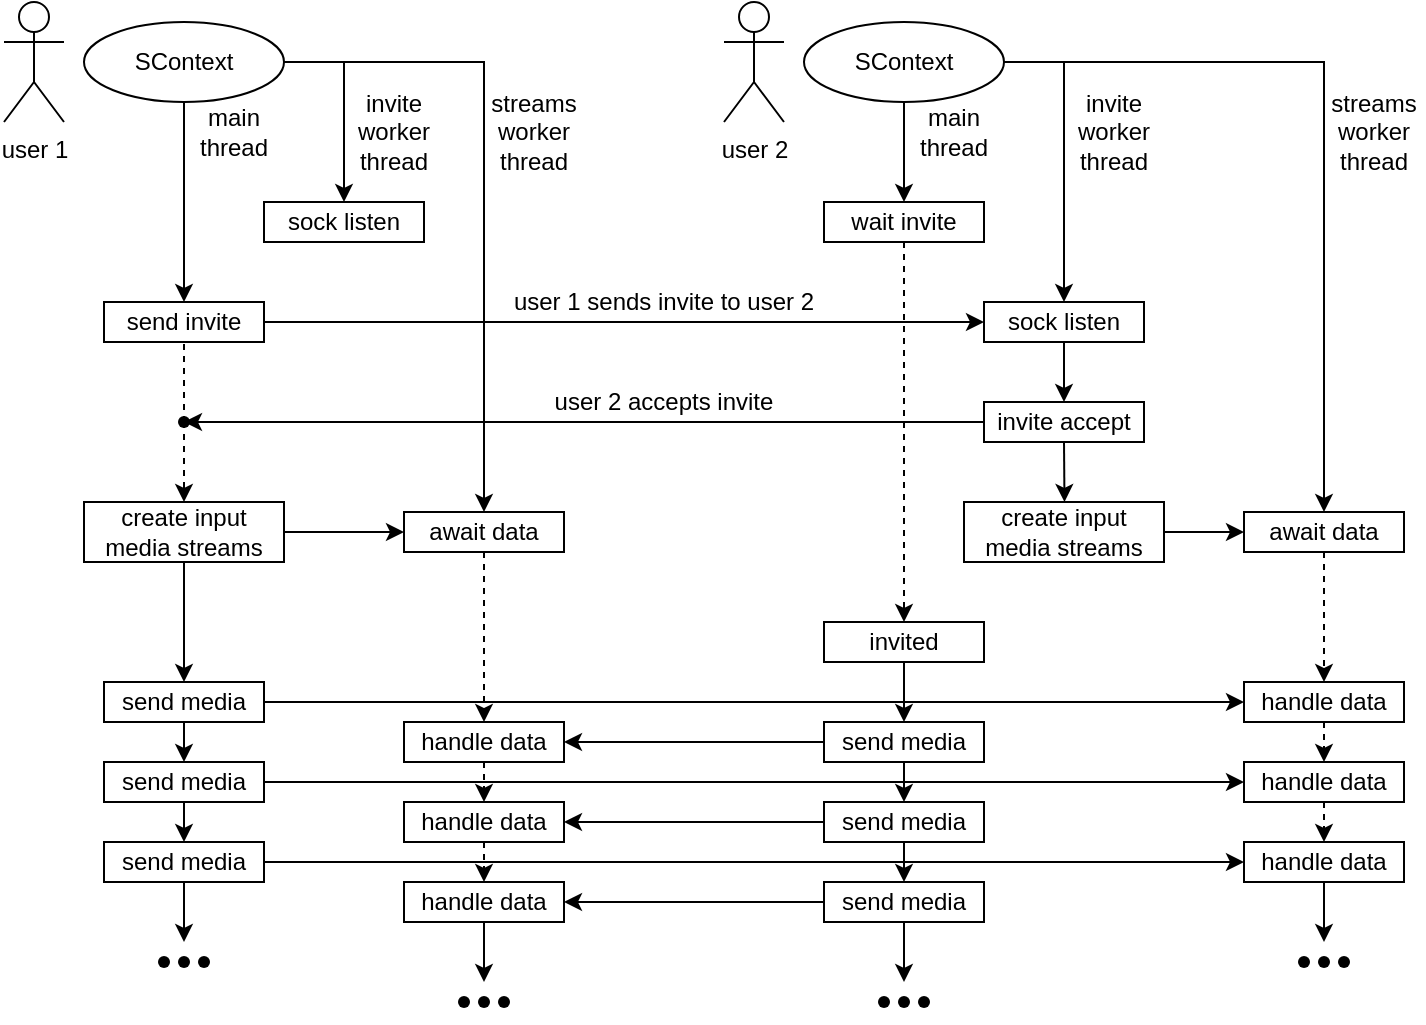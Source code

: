 <mxfile version="26.0.4" pages="3">
  <diagram id="rhMTcbId2gPfIeIO3L60" name="invite-handshake">
    <mxGraphModel dx="871" dy="513" grid="1" gridSize="10" guides="1" tooltips="1" connect="1" arrows="1" fold="1" page="1" pageScale="1" pageWidth="850" pageHeight="1100" math="0" shadow="0">
      <root>
        <mxCell id="0" />
        <mxCell id="1" parent="0" />
        <mxCell id="mOjwE6L5h72KYolLoYdQ-1" value="SContext" style="ellipse;whiteSpace=wrap;html=1;" vertex="1" parent="1">
          <mxGeometry x="110" y="40" width="100" height="40" as="geometry" />
        </mxCell>
        <mxCell id="mOjwE6L5h72KYolLoYdQ-2" value="" style="endArrow=classic;html=1;rounded=0;exitX=1;exitY=0.5;exitDx=0;exitDy=0;entryX=0.5;entryY=0;entryDx=0;entryDy=0;" edge="1" parent="1" source="mOjwE6L5h72KYolLoYdQ-1" target="wdgcvjRJAkfTg-3mXyO4-1">
          <mxGeometry width="50" height="50" relative="1" as="geometry">
            <mxPoint x="250" y="60" as="sourcePoint" />
            <mxPoint x="240" y="350" as="targetPoint" />
            <Array as="points">
              <mxPoint x="240" y="60" />
            </Array>
          </mxGeometry>
        </mxCell>
        <mxCell id="mOjwE6L5h72KYolLoYdQ-4" value="invite&lt;div&gt;worker&lt;/div&gt;&lt;div&gt;thread&lt;/div&gt;" style="text;html=1;align=center;verticalAlign=middle;whiteSpace=wrap;rounded=0;" vertex="1" parent="1">
          <mxGeometry x="240" y="70" width="50" height="50" as="geometry" />
        </mxCell>
        <mxCell id="mOjwE6L5h72KYolLoYdQ-7" value="" style="endArrow=classic;html=1;rounded=0;exitX=0.5;exitY=1;exitDx=0;exitDy=0;entryX=0.5;entryY=0;entryDx=0;entryDy=0;" edge="1" parent="1" source="mOjwE6L5h72KYolLoYdQ-1" target="wdgcvjRJAkfTg-3mXyO4-9">
          <mxGeometry width="50" height="50" relative="1" as="geometry">
            <mxPoint x="110" y="130" as="sourcePoint" />
            <mxPoint x="160" y="350" as="targetPoint" />
          </mxGeometry>
        </mxCell>
        <mxCell id="mOjwE6L5h72KYolLoYdQ-8" value="main&lt;div&gt;thread&lt;/div&gt;" style="text;html=1;align=center;verticalAlign=middle;whiteSpace=wrap;rounded=0;" vertex="1" parent="1">
          <mxGeometry x="160" y="80" width="50" height="30" as="geometry" />
        </mxCell>
        <mxCell id="mOjwE6L5h72KYolLoYdQ-9" value="user 1" style="shape=umlActor;verticalLabelPosition=bottom;verticalAlign=top;html=1;outlineConnect=0;" vertex="1" parent="1">
          <mxGeometry x="70" y="30" width="30" height="60" as="geometry" />
        </mxCell>
        <mxCell id="mOjwE6L5h72KYolLoYdQ-10" value="SContext" style="ellipse;whiteSpace=wrap;html=1;" vertex="1" parent="1">
          <mxGeometry x="470" y="40" width="100" height="40" as="geometry" />
        </mxCell>
        <mxCell id="mOjwE6L5h72KYolLoYdQ-11" value="" style="endArrow=classic;html=1;rounded=0;exitX=1;exitY=0.5;exitDx=0;exitDy=0;entryX=0.5;entryY=0;entryDx=0;entryDy=0;" edge="1" parent="1" source="mOjwE6L5h72KYolLoYdQ-10" target="wdgcvjRJAkfTg-3mXyO4-2">
          <mxGeometry width="50" height="50" relative="1" as="geometry">
            <mxPoint x="610" y="60" as="sourcePoint" />
            <mxPoint x="600" y="140" as="targetPoint" />
            <Array as="points">
              <mxPoint x="600" y="60" />
            </Array>
          </mxGeometry>
        </mxCell>
        <mxCell id="mOjwE6L5h72KYolLoYdQ-12" value="invite&lt;div&gt;worker&lt;/div&gt;&lt;div&gt;thread&lt;/div&gt;" style="text;html=1;align=center;verticalAlign=middle;whiteSpace=wrap;rounded=0;" vertex="1" parent="1">
          <mxGeometry x="600" y="70" width="50" height="50" as="geometry" />
        </mxCell>
        <mxCell id="mOjwE6L5h72KYolLoYdQ-15" value="" style="endArrow=classic;html=1;rounded=0;exitX=0.5;exitY=1;exitDx=0;exitDy=0;" edge="1" parent="1" source="mOjwE6L5h72KYolLoYdQ-10">
          <mxGeometry width="50" height="50" relative="1" as="geometry">
            <mxPoint x="470" y="130" as="sourcePoint" />
            <mxPoint x="520" y="130" as="targetPoint" />
          </mxGeometry>
        </mxCell>
        <mxCell id="mOjwE6L5h72KYolLoYdQ-16" value="main&lt;div&gt;thread&lt;/div&gt;" style="text;html=1;align=center;verticalAlign=middle;whiteSpace=wrap;rounded=0;" vertex="1" parent="1">
          <mxGeometry x="520" y="80" width="50" height="30" as="geometry" />
        </mxCell>
        <mxCell id="mOjwE6L5h72KYolLoYdQ-17" value="user 2" style="shape=umlActor;verticalLabelPosition=bottom;verticalAlign=top;html=1;outlineConnect=0;" vertex="1" parent="1">
          <mxGeometry x="430" y="30" width="30" height="60" as="geometry" />
        </mxCell>
        <mxCell id="mOjwE6L5h72KYolLoYdQ-19" value="" style="endArrow=classic;html=1;rounded=0;exitX=1;exitY=0.5;exitDx=0;exitDy=0;" edge="1" parent="1" source="wdgcvjRJAkfTg-3mXyO4-9">
          <mxGeometry width="50" height="50" relative="1" as="geometry">
            <mxPoint x="160" y="190.0" as="sourcePoint" />
            <mxPoint x="560" y="190" as="targetPoint" />
          </mxGeometry>
        </mxCell>
        <mxCell id="wdgcvjRJAkfTg-3mXyO4-1" value="sock&amp;nbsp;&lt;span style=&quot;background-color: initial;&quot;&gt;listen&lt;/span&gt;" style="rounded=0;whiteSpace=wrap;html=1;" vertex="1" parent="1">
          <mxGeometry x="200" y="130" width="80" height="20" as="geometry" />
        </mxCell>
        <mxCell id="wdgcvjRJAkfTg-3mXyO4-7" style="edgeStyle=orthogonalEdgeStyle;rounded=0;orthogonalLoop=1;jettySize=auto;html=1;exitX=0.5;exitY=1;exitDx=0;exitDy=0;entryX=0.5;entryY=0;entryDx=0;entryDy=0;" edge="1" parent="1" source="wdgcvjRJAkfTg-3mXyO4-2" target="wdgcvjRJAkfTg-3mXyO4-6">
          <mxGeometry relative="1" as="geometry" />
        </mxCell>
        <mxCell id="wdgcvjRJAkfTg-3mXyO4-2" value="sock&amp;nbsp;&lt;span style=&quot;background-color: initial;&quot;&gt;listen&lt;/span&gt;" style="rounded=0;whiteSpace=wrap;html=1;" vertex="1" parent="1">
          <mxGeometry x="560" y="180" width="80" height="20" as="geometry" />
        </mxCell>
        <mxCell id="wdgcvjRJAkfTg-3mXyO4-3" value="user 1 sends invite to user 2" style="text;html=1;align=center;verticalAlign=middle;whiteSpace=wrap;rounded=0;" vertex="1" parent="1">
          <mxGeometry x="240" y="170" width="320" height="20" as="geometry" />
        </mxCell>
        <mxCell id="wdgcvjRJAkfTg-3mXyO4-8" style="edgeStyle=orthogonalEdgeStyle;rounded=0;orthogonalLoop=1;jettySize=auto;html=1;exitX=0;exitY=0.5;exitDx=0;exitDy=0;entryX=0.518;entryY=0.456;entryDx=0;entryDy=0;entryPerimeter=0;" edge="1" parent="1" source="wdgcvjRJAkfTg-3mXyO4-6" target="wdgcvjRJAkfTg-3mXyO4-12">
          <mxGeometry relative="1" as="geometry">
            <mxPoint x="200" y="240" as="targetPoint" />
          </mxGeometry>
        </mxCell>
        <mxCell id="wdgcvjRJAkfTg-3mXyO4-15" style="edgeStyle=orthogonalEdgeStyle;rounded=0;orthogonalLoop=1;jettySize=auto;html=1;exitX=0.5;exitY=1;exitDx=0;exitDy=0;" edge="1" parent="1" source="wdgcvjRJAkfTg-3mXyO4-6">
          <mxGeometry relative="1" as="geometry">
            <mxPoint x="600.25" y="280.0" as="targetPoint" />
          </mxGeometry>
        </mxCell>
        <mxCell id="wdgcvjRJAkfTg-3mXyO4-6" value="invite accept" style="rounded=0;whiteSpace=wrap;html=1;" vertex="1" parent="1">
          <mxGeometry x="560" y="230" width="80" height="20" as="geometry" />
        </mxCell>
        <mxCell id="wdgcvjRJAkfTg-3mXyO4-9" value="send invite" style="rounded=0;whiteSpace=wrap;html=1;" vertex="1" parent="1">
          <mxGeometry x="120" y="180" width="80" height="20" as="geometry" />
        </mxCell>
        <mxCell id="wdgcvjRJAkfTg-3mXyO4-11" value="" style="endArrow=none;dashed=1;html=1;rounded=0;entryX=0.5;entryY=1;entryDx=0;entryDy=0;exitX=0.624;exitY=0.354;exitDx=0;exitDy=0;exitPerimeter=0;" edge="1" parent="1" source="wdgcvjRJAkfTg-3mXyO4-12" target="wdgcvjRJAkfTg-3mXyO4-9">
          <mxGeometry width="50" height="50" relative="1" as="geometry">
            <mxPoint x="160" y="230" as="sourcePoint" />
            <mxPoint x="160" y="260" as="targetPoint" />
          </mxGeometry>
        </mxCell>
        <mxCell id="wdgcvjRJAkfTg-3mXyO4-13" style="edgeStyle=orthogonalEdgeStyle;rounded=0;orthogonalLoop=1;jettySize=auto;html=1;dashed=1;" edge="1" parent="1" source="wdgcvjRJAkfTg-3mXyO4-12">
          <mxGeometry relative="1" as="geometry">
            <mxPoint x="160" y="280.0" as="targetPoint" />
          </mxGeometry>
        </mxCell>
        <mxCell id="wdgcvjRJAkfTg-3mXyO4-12" value="" style="shape=waypoint;sketch=0;fillStyle=solid;size=6;pointerEvents=1;points=[];fillColor=none;resizable=0;rotatable=0;perimeter=centerPerimeter;snapToPoint=1;" vertex="1" parent="1">
          <mxGeometry x="150" y="230" width="20" height="20" as="geometry" />
        </mxCell>
        <mxCell id="wdgcvjRJAkfTg-3mXyO4-14" value="user 2 accepts invite" style="text;html=1;align=center;verticalAlign=middle;whiteSpace=wrap;rounded=0;" vertex="1" parent="1">
          <mxGeometry x="240" y="220" width="320" height="20" as="geometry" />
        </mxCell>
        <mxCell id="w3oJWn1I6UHEAQ8q74bD-6" style="edgeStyle=orthogonalEdgeStyle;rounded=0;orthogonalLoop=1;jettySize=auto;html=1;exitX=1;exitY=0.5;exitDx=0;exitDy=0;entryX=0;entryY=0.5;entryDx=0;entryDy=0;" edge="1" parent="1" source="wdgcvjRJAkfTg-3mXyO4-16" target="w3oJWn1I6UHEAQ8q74bD-5">
          <mxGeometry relative="1" as="geometry" />
        </mxCell>
        <mxCell id="wdgcvjRJAkfTg-3mXyO4-16" value="create input media streams" style="rounded=0;whiteSpace=wrap;html=1;" vertex="1" parent="1">
          <mxGeometry x="550" y="280" width="100" height="30" as="geometry" />
        </mxCell>
        <mxCell id="w3oJWn1I6UHEAQ8q74bD-9" style="edgeStyle=orthogonalEdgeStyle;rounded=0;orthogonalLoop=1;jettySize=auto;html=1;exitX=1;exitY=0.5;exitDx=0;exitDy=0;entryX=0;entryY=0.5;entryDx=0;entryDy=0;" edge="1" parent="1" source="wdgcvjRJAkfTg-3mXyO4-17" target="w3oJWn1I6UHEAQ8q74bD-7">
          <mxGeometry relative="1" as="geometry" />
        </mxCell>
        <mxCell id="w3oJWn1I6UHEAQ8q74bD-14" style="edgeStyle=orthogonalEdgeStyle;rounded=0;orthogonalLoop=1;jettySize=auto;html=1;exitX=0.5;exitY=1;exitDx=0;exitDy=0;entryX=0.5;entryY=0;entryDx=0;entryDy=0;" edge="1" parent="1" source="wdgcvjRJAkfTg-3mXyO4-17" target="w3oJWn1I6UHEAQ8q74bD-13">
          <mxGeometry relative="1" as="geometry" />
        </mxCell>
        <mxCell id="wdgcvjRJAkfTg-3mXyO4-17" value="create input media streams" style="rounded=0;whiteSpace=wrap;html=1;" vertex="1" parent="1">
          <mxGeometry x="110" y="280" width="100" height="30" as="geometry" />
        </mxCell>
        <mxCell id="w3oJWn1I6UHEAQ8q74bD-1" value="" style="endArrow=classic;html=1;rounded=0;exitX=1;exitY=0.5;exitDx=0;exitDy=0;entryX=0.5;entryY=0;entryDx=0;entryDy=0;" edge="1" parent="1" source="mOjwE6L5h72KYolLoYdQ-1" target="w3oJWn1I6UHEAQ8q74bD-7">
          <mxGeometry width="50" height="50" relative="1" as="geometry">
            <mxPoint x="280" y="40" as="sourcePoint" />
            <mxPoint x="300" y="350" as="targetPoint" />
            <Array as="points">
              <mxPoint x="310" y="60" />
            </Array>
          </mxGeometry>
        </mxCell>
        <mxCell id="w3oJWn1I6UHEAQ8q74bD-2" value="streams&lt;div&gt;worker&lt;/div&gt;&lt;div&gt;thread&lt;/div&gt;" style="text;html=1;align=center;verticalAlign=middle;whiteSpace=wrap;rounded=0;" vertex="1" parent="1">
          <mxGeometry x="310" y="70" width="50" height="50" as="geometry" />
        </mxCell>
        <mxCell id="w3oJWn1I6UHEAQ8q74bD-3" value="" style="endArrow=classic;html=1;rounded=0;exitX=1;exitY=0.5;exitDx=0;exitDy=0;entryX=0.5;entryY=0;entryDx=0;entryDy=0;" edge="1" parent="1" source="mOjwE6L5h72KYolLoYdQ-10" target="w3oJWn1I6UHEAQ8q74bD-5">
          <mxGeometry width="50" height="50" relative="1" as="geometry">
            <mxPoint x="640" y="10" as="sourcePoint" />
            <mxPoint x="730" y="220" as="targetPoint" />
            <Array as="points">
              <mxPoint x="730" y="60" />
            </Array>
          </mxGeometry>
        </mxCell>
        <mxCell id="w3oJWn1I6UHEAQ8q74bD-4" value="streams&lt;div&gt;worker&lt;/div&gt;&lt;div&gt;thread&lt;/div&gt;" style="text;html=1;align=center;verticalAlign=middle;whiteSpace=wrap;rounded=0;" vertex="1" parent="1">
          <mxGeometry x="730" y="70" width="50" height="50" as="geometry" />
        </mxCell>
        <mxCell id="w3oJWn1I6UHEAQ8q74bD-34" style="edgeStyle=orthogonalEdgeStyle;shape=connector;rounded=0;orthogonalLoop=1;jettySize=auto;html=1;exitX=0.5;exitY=1;exitDx=0;exitDy=0;entryX=0.5;entryY=0;entryDx=0;entryDy=0;dashed=1;strokeColor=default;align=center;verticalAlign=middle;fontFamily=Helvetica;fontSize=11;fontColor=default;labelBackgroundColor=default;endArrow=classic;" edge="1" parent="1" source="w3oJWn1I6UHEAQ8q74bD-5" target="w3oJWn1I6UHEAQ8q74bD-28">
          <mxGeometry relative="1" as="geometry" />
        </mxCell>
        <mxCell id="w3oJWn1I6UHEAQ8q74bD-5" value="await data" style="rounded=0;whiteSpace=wrap;html=1;" vertex="1" parent="1">
          <mxGeometry x="690" y="285" width="80" height="20" as="geometry" />
        </mxCell>
        <mxCell id="w3oJWn1I6UHEAQ8q74bD-31" style="edgeStyle=orthogonalEdgeStyle;rounded=0;orthogonalLoop=1;jettySize=auto;html=1;exitX=0.5;exitY=1;exitDx=0;exitDy=0;entryX=0.5;entryY=0;entryDx=0;entryDy=0;dashed=1;" edge="1" parent="1" source="w3oJWn1I6UHEAQ8q74bD-7" target="w3oJWn1I6UHEAQ8q74bD-25">
          <mxGeometry relative="1" as="geometry" />
        </mxCell>
        <mxCell id="w3oJWn1I6UHEAQ8q74bD-7" value="await data" style="rounded=0;whiteSpace=wrap;html=1;" vertex="1" parent="1">
          <mxGeometry x="270" y="285" width="80" height="20" as="geometry" />
        </mxCell>
        <mxCell id="w3oJWn1I6UHEAQ8q74bD-12" style="edgeStyle=orthogonalEdgeStyle;rounded=0;orthogonalLoop=1;jettySize=auto;html=1;exitX=0.5;exitY=1;exitDx=0;exitDy=0;entryX=0.5;entryY=0;entryDx=0;entryDy=0;dashed=1;" edge="1" parent="1" source="w3oJWn1I6UHEAQ8q74bD-10" target="w3oJWn1I6UHEAQ8q74bD-11">
          <mxGeometry relative="1" as="geometry" />
        </mxCell>
        <mxCell id="w3oJWn1I6UHEAQ8q74bD-10" value="wait invite" style="rounded=0;whiteSpace=wrap;html=1;" vertex="1" parent="1">
          <mxGeometry x="480" y="130" width="80" height="20" as="geometry" />
        </mxCell>
        <mxCell id="w3oJWn1I6UHEAQ8q74bD-24" style="edgeStyle=orthogonalEdgeStyle;rounded=0;orthogonalLoop=1;jettySize=auto;html=1;exitX=0.5;exitY=1;exitDx=0;exitDy=0;entryX=0.5;entryY=0;entryDx=0;entryDy=0;" edge="1" parent="1" source="w3oJWn1I6UHEAQ8q74bD-11" target="w3oJWn1I6UHEAQ8q74bD-20">
          <mxGeometry relative="1" as="geometry" />
        </mxCell>
        <mxCell id="w3oJWn1I6UHEAQ8q74bD-11" value="invited" style="rounded=0;whiteSpace=wrap;html=1;" vertex="1" parent="1">
          <mxGeometry x="480" y="340" width="80" height="20" as="geometry" />
        </mxCell>
        <mxCell id="w3oJWn1I6UHEAQ8q74bD-17" style="edgeStyle=orthogonalEdgeStyle;rounded=0;orthogonalLoop=1;jettySize=auto;html=1;exitX=0.5;exitY=1;exitDx=0;exitDy=0;entryX=0.5;entryY=0;entryDx=0;entryDy=0;" edge="1" parent="1" source="w3oJWn1I6UHEAQ8q74bD-13" target="w3oJWn1I6UHEAQ8q74bD-15">
          <mxGeometry relative="1" as="geometry" />
        </mxCell>
        <mxCell id="w3oJWn1I6UHEAQ8q74bD-40" style="edgeStyle=orthogonalEdgeStyle;shape=connector;rounded=0;orthogonalLoop=1;jettySize=auto;html=1;exitX=1;exitY=0.5;exitDx=0;exitDy=0;entryX=0;entryY=0.5;entryDx=0;entryDy=0;strokeColor=default;align=center;verticalAlign=middle;fontFamily=Helvetica;fontSize=11;fontColor=default;labelBackgroundColor=default;endArrow=classic;" edge="1" parent="1" source="w3oJWn1I6UHEAQ8q74bD-13" target="w3oJWn1I6UHEAQ8q74bD-28">
          <mxGeometry relative="1" as="geometry" />
        </mxCell>
        <mxCell id="w3oJWn1I6UHEAQ8q74bD-13" value="send media" style="rounded=0;whiteSpace=wrap;html=1;" vertex="1" parent="1">
          <mxGeometry x="120" y="370" width="80" height="20" as="geometry" />
        </mxCell>
        <mxCell id="w3oJWn1I6UHEAQ8q74bD-18" style="edgeStyle=orthogonalEdgeStyle;rounded=0;orthogonalLoop=1;jettySize=auto;html=1;exitX=0.5;exitY=1;exitDx=0;exitDy=0;entryX=0.5;entryY=0;entryDx=0;entryDy=0;" edge="1" parent="1" source="w3oJWn1I6UHEAQ8q74bD-15" target="w3oJWn1I6UHEAQ8q74bD-16">
          <mxGeometry relative="1" as="geometry" />
        </mxCell>
        <mxCell id="w3oJWn1I6UHEAQ8q74bD-41" style="edgeStyle=orthogonalEdgeStyle;shape=connector;rounded=0;orthogonalLoop=1;jettySize=auto;html=1;exitX=1;exitY=0.5;exitDx=0;exitDy=0;entryX=0;entryY=0.5;entryDx=0;entryDy=0;strokeColor=default;align=center;verticalAlign=middle;fontFamily=Helvetica;fontSize=11;fontColor=default;labelBackgroundColor=default;endArrow=classic;" edge="1" parent="1" source="w3oJWn1I6UHEAQ8q74bD-15" target="w3oJWn1I6UHEAQ8q74bD-29">
          <mxGeometry relative="1" as="geometry" />
        </mxCell>
        <mxCell id="w3oJWn1I6UHEAQ8q74bD-15" value="send media" style="rounded=0;whiteSpace=wrap;html=1;" vertex="1" parent="1">
          <mxGeometry x="120" y="410" width="80" height="20" as="geometry" />
        </mxCell>
        <mxCell id="w3oJWn1I6UHEAQ8q74bD-43" style="edgeStyle=orthogonalEdgeStyle;shape=connector;rounded=0;orthogonalLoop=1;jettySize=auto;html=1;exitX=0.5;exitY=1;exitDx=0;exitDy=0;strokeColor=default;align=center;verticalAlign=middle;fontFamily=Helvetica;fontSize=11;fontColor=default;labelBackgroundColor=default;endArrow=classic;" edge="1" parent="1" source="w3oJWn1I6UHEAQ8q74bD-16">
          <mxGeometry relative="1" as="geometry">
            <mxPoint x="160" y="500" as="targetPoint" />
          </mxGeometry>
        </mxCell>
        <mxCell id="w3oJWn1I6UHEAQ8q74bD-16" value="send media" style="rounded=0;whiteSpace=wrap;html=1;" vertex="1" parent="1">
          <mxGeometry x="120" y="450" width="80" height="20" as="geometry" />
        </mxCell>
        <mxCell id="w3oJWn1I6UHEAQ8q74bD-19" style="edgeStyle=orthogonalEdgeStyle;rounded=0;orthogonalLoop=1;jettySize=auto;html=1;exitX=0.5;exitY=1;exitDx=0;exitDy=0;entryX=0.5;entryY=0;entryDx=0;entryDy=0;" edge="1" parent="1" source="w3oJWn1I6UHEAQ8q74bD-20" target="w3oJWn1I6UHEAQ8q74bD-22">
          <mxGeometry relative="1" as="geometry" />
        </mxCell>
        <mxCell id="w3oJWn1I6UHEAQ8q74bD-37" style="edgeStyle=orthogonalEdgeStyle;shape=connector;rounded=0;orthogonalLoop=1;jettySize=auto;html=1;exitX=0;exitY=0.5;exitDx=0;exitDy=0;entryX=1;entryY=0.5;entryDx=0;entryDy=0;strokeColor=default;align=center;verticalAlign=middle;fontFamily=Helvetica;fontSize=11;fontColor=default;labelBackgroundColor=default;endArrow=classic;" edge="1" parent="1" source="w3oJWn1I6UHEAQ8q74bD-20" target="w3oJWn1I6UHEAQ8q74bD-25">
          <mxGeometry relative="1" as="geometry" />
        </mxCell>
        <mxCell id="w3oJWn1I6UHEAQ8q74bD-20" value="send media" style="rounded=0;whiteSpace=wrap;html=1;" vertex="1" parent="1">
          <mxGeometry x="480" y="390" width="80" height="20" as="geometry" />
        </mxCell>
        <mxCell id="w3oJWn1I6UHEAQ8q74bD-21" style="edgeStyle=orthogonalEdgeStyle;rounded=0;orthogonalLoop=1;jettySize=auto;html=1;exitX=0.5;exitY=1;exitDx=0;exitDy=0;entryX=0.5;entryY=0;entryDx=0;entryDy=0;" edge="1" parent="1" source="w3oJWn1I6UHEAQ8q74bD-22" target="w3oJWn1I6UHEAQ8q74bD-23">
          <mxGeometry relative="1" as="geometry" />
        </mxCell>
        <mxCell id="w3oJWn1I6UHEAQ8q74bD-38" style="edgeStyle=orthogonalEdgeStyle;shape=connector;rounded=0;orthogonalLoop=1;jettySize=auto;html=1;exitX=0;exitY=0.5;exitDx=0;exitDy=0;entryX=1;entryY=0.5;entryDx=0;entryDy=0;strokeColor=default;align=center;verticalAlign=middle;fontFamily=Helvetica;fontSize=11;fontColor=default;labelBackgroundColor=default;endArrow=classic;" edge="1" parent="1" source="w3oJWn1I6UHEAQ8q74bD-22" target="w3oJWn1I6UHEAQ8q74bD-26">
          <mxGeometry relative="1" as="geometry" />
        </mxCell>
        <mxCell id="w3oJWn1I6UHEAQ8q74bD-22" value="send media" style="rounded=0;whiteSpace=wrap;html=1;" vertex="1" parent="1">
          <mxGeometry x="480" y="430" width="80" height="20" as="geometry" />
        </mxCell>
        <mxCell id="w3oJWn1I6UHEAQ8q74bD-39" style="edgeStyle=orthogonalEdgeStyle;shape=connector;rounded=0;orthogonalLoop=1;jettySize=auto;html=1;exitX=0;exitY=0.5;exitDx=0;exitDy=0;entryX=1;entryY=0.5;entryDx=0;entryDy=0;strokeColor=default;align=center;verticalAlign=middle;fontFamily=Helvetica;fontSize=11;fontColor=default;labelBackgroundColor=default;endArrow=classic;" edge="1" parent="1" source="w3oJWn1I6UHEAQ8q74bD-23" target="w3oJWn1I6UHEAQ8q74bD-27">
          <mxGeometry relative="1" as="geometry" />
        </mxCell>
        <mxCell id="w3oJWn1I6UHEAQ8q74bD-23" value="send media" style="rounded=0;whiteSpace=wrap;html=1;" vertex="1" parent="1">
          <mxGeometry x="480" y="470" width="80" height="20" as="geometry" />
        </mxCell>
        <mxCell id="w3oJWn1I6UHEAQ8q74bD-32" style="edgeStyle=orthogonalEdgeStyle;shape=connector;rounded=0;orthogonalLoop=1;jettySize=auto;html=1;exitX=0.5;exitY=1;exitDx=0;exitDy=0;entryX=0.5;entryY=0;entryDx=0;entryDy=0;dashed=1;strokeColor=default;align=center;verticalAlign=middle;fontFamily=Helvetica;fontSize=11;fontColor=default;labelBackgroundColor=default;endArrow=classic;" edge="1" parent="1" source="w3oJWn1I6UHEAQ8q74bD-25" target="w3oJWn1I6UHEAQ8q74bD-26">
          <mxGeometry relative="1" as="geometry" />
        </mxCell>
        <mxCell id="w3oJWn1I6UHEAQ8q74bD-25" value="handle data" style="rounded=0;whiteSpace=wrap;html=1;" vertex="1" parent="1">
          <mxGeometry x="270" y="390" width="80" height="20" as="geometry" />
        </mxCell>
        <mxCell id="w3oJWn1I6UHEAQ8q74bD-33" style="edgeStyle=orthogonalEdgeStyle;shape=connector;rounded=0;orthogonalLoop=1;jettySize=auto;html=1;exitX=0.5;exitY=1;exitDx=0;exitDy=0;entryX=0.5;entryY=0;entryDx=0;entryDy=0;dashed=1;strokeColor=default;align=center;verticalAlign=middle;fontFamily=Helvetica;fontSize=11;fontColor=default;labelBackgroundColor=default;endArrow=classic;" edge="1" parent="1" source="w3oJWn1I6UHEAQ8q74bD-26" target="w3oJWn1I6UHEAQ8q74bD-27">
          <mxGeometry relative="1" as="geometry" />
        </mxCell>
        <mxCell id="w3oJWn1I6UHEAQ8q74bD-26" value="handle data" style="rounded=0;whiteSpace=wrap;html=1;" vertex="1" parent="1">
          <mxGeometry x="270" y="430" width="80" height="20" as="geometry" />
        </mxCell>
        <mxCell id="w3oJWn1I6UHEAQ8q74bD-27" value="handle data" style="rounded=0;whiteSpace=wrap;html=1;" vertex="1" parent="1">
          <mxGeometry x="270" y="470" width="80" height="20" as="geometry" />
        </mxCell>
        <mxCell id="w3oJWn1I6UHEAQ8q74bD-35" style="edgeStyle=orthogonalEdgeStyle;shape=connector;rounded=0;orthogonalLoop=1;jettySize=auto;html=1;exitX=0.5;exitY=1;exitDx=0;exitDy=0;entryX=0.5;entryY=0;entryDx=0;entryDy=0;dashed=1;strokeColor=default;align=center;verticalAlign=middle;fontFamily=Helvetica;fontSize=11;fontColor=default;labelBackgroundColor=default;endArrow=classic;" edge="1" parent="1" source="w3oJWn1I6UHEAQ8q74bD-28" target="w3oJWn1I6UHEAQ8q74bD-29">
          <mxGeometry relative="1" as="geometry" />
        </mxCell>
        <mxCell id="w3oJWn1I6UHEAQ8q74bD-28" value="handle data" style="rounded=0;whiteSpace=wrap;html=1;" vertex="1" parent="1">
          <mxGeometry x="690" y="370" width="80" height="20" as="geometry" />
        </mxCell>
        <mxCell id="w3oJWn1I6UHEAQ8q74bD-36" style="edgeStyle=orthogonalEdgeStyle;shape=connector;rounded=0;orthogonalLoop=1;jettySize=auto;html=1;exitX=0.5;exitY=1;exitDx=0;exitDy=0;entryX=0.5;entryY=0;entryDx=0;entryDy=0;dashed=1;strokeColor=default;align=center;verticalAlign=middle;fontFamily=Helvetica;fontSize=11;fontColor=default;labelBackgroundColor=default;endArrow=classic;" edge="1" parent="1" source="w3oJWn1I6UHEAQ8q74bD-29" target="w3oJWn1I6UHEAQ8q74bD-30">
          <mxGeometry relative="1" as="geometry" />
        </mxCell>
        <mxCell id="w3oJWn1I6UHEAQ8q74bD-29" value="handle data" style="rounded=0;whiteSpace=wrap;html=1;" vertex="1" parent="1">
          <mxGeometry x="690" y="410" width="80" height="20" as="geometry" />
        </mxCell>
        <mxCell id="w3oJWn1I6UHEAQ8q74bD-30" value="handle data" style="rounded=0;whiteSpace=wrap;html=1;" vertex="1" parent="1">
          <mxGeometry x="690" y="450" width="80" height="20" as="geometry" />
        </mxCell>
        <mxCell id="w3oJWn1I6UHEAQ8q74bD-42" style="edgeStyle=orthogonalEdgeStyle;shape=connector;rounded=0;orthogonalLoop=1;jettySize=auto;html=1;exitX=1;exitY=0.5;exitDx=0;exitDy=0;strokeColor=default;align=center;verticalAlign=middle;fontFamily=Helvetica;fontSize=11;fontColor=default;labelBackgroundColor=default;endArrow=classic;entryX=0;entryY=0.5;entryDx=0;entryDy=0;" edge="1" parent="1" source="w3oJWn1I6UHEAQ8q74bD-16" target="w3oJWn1I6UHEAQ8q74bD-30">
          <mxGeometry relative="1" as="geometry">
            <mxPoint x="620" y="510" as="targetPoint" />
          </mxGeometry>
        </mxCell>
        <mxCell id="w3oJWn1I6UHEAQ8q74bD-47" value="" style="group" vertex="1" connectable="0" parent="1">
          <mxGeometry x="140" y="500" width="40" height="20" as="geometry" />
        </mxCell>
        <mxCell id="w3oJWn1I6UHEAQ8q74bD-44" value="" style="shape=waypoint;sketch=0;fillStyle=solid;size=6;pointerEvents=1;points=[];fillColor=none;resizable=0;rotatable=0;perimeter=centerPerimeter;snapToPoint=1;fontFamily=Helvetica;fontSize=11;fontColor=default;labelBackgroundColor=default;" vertex="1" parent="w3oJWn1I6UHEAQ8q74bD-47">
          <mxGeometry width="20" height="20" as="geometry" />
        </mxCell>
        <mxCell id="w3oJWn1I6UHEAQ8q74bD-45" value="" style="shape=waypoint;sketch=0;fillStyle=solid;size=6;pointerEvents=1;points=[];fillColor=none;resizable=0;rotatable=0;perimeter=centerPerimeter;snapToPoint=1;fontFamily=Helvetica;fontSize=11;fontColor=default;labelBackgroundColor=default;" vertex="1" parent="w3oJWn1I6UHEAQ8q74bD-47">
          <mxGeometry x="10" width="20" height="20" as="geometry" />
        </mxCell>
        <mxCell id="w3oJWn1I6UHEAQ8q74bD-46" value="" style="shape=waypoint;sketch=0;fillStyle=solid;size=6;pointerEvents=1;points=[];fillColor=none;resizable=0;rotatable=0;perimeter=centerPerimeter;snapToPoint=1;fontFamily=Helvetica;fontSize=11;fontColor=default;labelBackgroundColor=default;" vertex="1" parent="w3oJWn1I6UHEAQ8q74bD-47">
          <mxGeometry x="20" width="20" height="20" as="geometry" />
        </mxCell>
        <mxCell id="w3oJWn1I6UHEAQ8q74bD-60" style="edgeStyle=orthogonalEdgeStyle;shape=connector;rounded=0;orthogonalLoop=1;jettySize=auto;html=1;exitX=0.5;exitY=1;exitDx=0;exitDy=0;strokeColor=default;align=center;verticalAlign=middle;fontFamily=Helvetica;fontSize=11;fontColor=default;labelBackgroundColor=default;endArrow=classic;" edge="1" parent="1">
          <mxGeometry relative="1" as="geometry">
            <mxPoint x="310" y="520" as="targetPoint" />
            <mxPoint x="310" y="490" as="sourcePoint" />
          </mxGeometry>
        </mxCell>
        <mxCell id="w3oJWn1I6UHEAQ8q74bD-61" value="" style="group" vertex="1" connectable="0" parent="1">
          <mxGeometry x="290" y="520" width="40" height="20" as="geometry" />
        </mxCell>
        <mxCell id="w3oJWn1I6UHEAQ8q74bD-62" value="" style="shape=waypoint;sketch=0;fillStyle=solid;size=6;pointerEvents=1;points=[];fillColor=none;resizable=0;rotatable=0;perimeter=centerPerimeter;snapToPoint=1;fontFamily=Helvetica;fontSize=11;fontColor=default;labelBackgroundColor=default;" vertex="1" parent="w3oJWn1I6UHEAQ8q74bD-61">
          <mxGeometry width="20" height="20" as="geometry" />
        </mxCell>
        <mxCell id="w3oJWn1I6UHEAQ8q74bD-63" value="" style="shape=waypoint;sketch=0;fillStyle=solid;size=6;pointerEvents=1;points=[];fillColor=none;resizable=0;rotatable=0;perimeter=centerPerimeter;snapToPoint=1;fontFamily=Helvetica;fontSize=11;fontColor=default;labelBackgroundColor=default;" vertex="1" parent="w3oJWn1I6UHEAQ8q74bD-61">
          <mxGeometry x="10" width="20" height="20" as="geometry" />
        </mxCell>
        <mxCell id="w3oJWn1I6UHEAQ8q74bD-64" value="" style="shape=waypoint;sketch=0;fillStyle=solid;size=6;pointerEvents=1;points=[];fillColor=none;resizable=0;rotatable=0;perimeter=centerPerimeter;snapToPoint=1;fontFamily=Helvetica;fontSize=11;fontColor=default;labelBackgroundColor=default;" vertex="1" parent="w3oJWn1I6UHEAQ8q74bD-61">
          <mxGeometry x="20" width="20" height="20" as="geometry" />
        </mxCell>
        <mxCell id="w3oJWn1I6UHEAQ8q74bD-65" style="edgeStyle=orthogonalEdgeStyle;shape=connector;rounded=0;orthogonalLoop=1;jettySize=auto;html=1;exitX=0.5;exitY=1;exitDx=0;exitDy=0;strokeColor=default;align=center;verticalAlign=middle;fontFamily=Helvetica;fontSize=11;fontColor=default;labelBackgroundColor=default;endArrow=classic;" edge="1" parent="1">
          <mxGeometry relative="1" as="geometry">
            <mxPoint x="520" y="520" as="targetPoint" />
            <mxPoint x="520" y="490" as="sourcePoint" />
          </mxGeometry>
        </mxCell>
        <mxCell id="w3oJWn1I6UHEAQ8q74bD-66" value="" style="group" vertex="1" connectable="0" parent="1">
          <mxGeometry x="500" y="520" width="40" height="20" as="geometry" />
        </mxCell>
        <mxCell id="w3oJWn1I6UHEAQ8q74bD-67" value="" style="shape=waypoint;sketch=0;fillStyle=solid;size=6;pointerEvents=1;points=[];fillColor=none;resizable=0;rotatable=0;perimeter=centerPerimeter;snapToPoint=1;fontFamily=Helvetica;fontSize=11;fontColor=default;labelBackgroundColor=default;" vertex="1" parent="w3oJWn1I6UHEAQ8q74bD-66">
          <mxGeometry width="20" height="20" as="geometry" />
        </mxCell>
        <mxCell id="w3oJWn1I6UHEAQ8q74bD-68" value="" style="shape=waypoint;sketch=0;fillStyle=solid;size=6;pointerEvents=1;points=[];fillColor=none;resizable=0;rotatable=0;perimeter=centerPerimeter;snapToPoint=1;fontFamily=Helvetica;fontSize=11;fontColor=default;labelBackgroundColor=default;" vertex="1" parent="w3oJWn1I6UHEAQ8q74bD-66">
          <mxGeometry x="10" width="20" height="20" as="geometry" />
        </mxCell>
        <mxCell id="w3oJWn1I6UHEAQ8q74bD-69" value="" style="shape=waypoint;sketch=0;fillStyle=solid;size=6;pointerEvents=1;points=[];fillColor=none;resizable=0;rotatable=0;perimeter=centerPerimeter;snapToPoint=1;fontFamily=Helvetica;fontSize=11;fontColor=default;labelBackgroundColor=default;" vertex="1" parent="w3oJWn1I6UHEAQ8q74bD-66">
          <mxGeometry x="20" width="20" height="20" as="geometry" />
        </mxCell>
        <mxCell id="w3oJWn1I6UHEAQ8q74bD-70" style="edgeStyle=orthogonalEdgeStyle;shape=connector;rounded=0;orthogonalLoop=1;jettySize=auto;html=1;exitX=0.5;exitY=1;exitDx=0;exitDy=0;strokeColor=default;align=center;verticalAlign=middle;fontFamily=Helvetica;fontSize=11;fontColor=default;labelBackgroundColor=default;endArrow=classic;" edge="1" parent="1">
          <mxGeometry relative="1" as="geometry">
            <mxPoint x="730" y="500" as="targetPoint" />
            <mxPoint x="730" y="470" as="sourcePoint" />
          </mxGeometry>
        </mxCell>
        <mxCell id="w3oJWn1I6UHEAQ8q74bD-71" value="" style="group" vertex="1" connectable="0" parent="1">
          <mxGeometry x="710" y="500" width="40" height="20" as="geometry" />
        </mxCell>
        <mxCell id="w3oJWn1I6UHEAQ8q74bD-72" value="" style="shape=waypoint;sketch=0;fillStyle=solid;size=6;pointerEvents=1;points=[];fillColor=none;resizable=0;rotatable=0;perimeter=centerPerimeter;snapToPoint=1;fontFamily=Helvetica;fontSize=11;fontColor=default;labelBackgroundColor=default;" vertex="1" parent="w3oJWn1I6UHEAQ8q74bD-71">
          <mxGeometry width="20" height="20" as="geometry" />
        </mxCell>
        <mxCell id="w3oJWn1I6UHEAQ8q74bD-73" value="" style="shape=waypoint;sketch=0;fillStyle=solid;size=6;pointerEvents=1;points=[];fillColor=none;resizable=0;rotatable=0;perimeter=centerPerimeter;snapToPoint=1;fontFamily=Helvetica;fontSize=11;fontColor=default;labelBackgroundColor=default;" vertex="1" parent="w3oJWn1I6UHEAQ8q74bD-71">
          <mxGeometry x="10" width="20" height="20" as="geometry" />
        </mxCell>
        <mxCell id="w3oJWn1I6UHEAQ8q74bD-74" value="" style="shape=waypoint;sketch=0;fillStyle=solid;size=6;pointerEvents=1;points=[];fillColor=none;resizable=0;rotatable=0;perimeter=centerPerimeter;snapToPoint=1;fontFamily=Helvetica;fontSize=11;fontColor=default;labelBackgroundColor=default;" vertex="1" parent="w3oJWn1I6UHEAQ8q74bD-71">
          <mxGeometry x="20" width="20" height="20" as="geometry" />
        </mxCell>
      </root>
    </mxGraphModel>
  </diagram>
  <diagram name="Copy of invite-handshake" id="wZr9D9gXKbYTw16VTaeP">
    <mxGraphModel grid="1" page="1" gridSize="10" guides="1" tooltips="1" connect="1" arrows="1" fold="1" pageScale="1" pageWidth="850" pageHeight="1100" math="0" shadow="0">
      <root>
        <mxCell id="CuMmMc_UnESJhK_iAteI-0" />
        <mxCell id="CuMmMc_UnESJhK_iAteI-1" parent="CuMmMc_UnESJhK_iAteI-0" />
        <mxCell id="CuMmMc_UnESJhK_iAteI-2" value="SContext" style="ellipse;whiteSpace=wrap;html=1;" vertex="1" parent="CuMmMc_UnESJhK_iAteI-1">
          <mxGeometry x="110" y="40" width="100" height="40" as="geometry" />
        </mxCell>
        <mxCell id="CuMmMc_UnESJhK_iAteI-3" value="" style="endArrow=classic;html=1;rounded=0;exitX=1;exitY=0.5;exitDx=0;exitDy=0;" edge="1" parent="CuMmMc_UnESJhK_iAteI-1" source="CuMmMc_UnESJhK_iAteI-2">
          <mxGeometry width="50" height="50" relative="1" as="geometry">
            <mxPoint x="250" y="60" as="sourcePoint" />
            <mxPoint x="240" y="350" as="targetPoint" />
            <Array as="points">
              <mxPoint x="240" y="60" />
            </Array>
          </mxGeometry>
        </mxCell>
        <mxCell id="CuMmMc_UnESJhK_iAteI-4" value="invite&lt;div&gt;worker&lt;/div&gt;&lt;div&gt;thread&lt;/div&gt;" style="text;html=1;align=center;verticalAlign=middle;whiteSpace=wrap;rounded=0;" vertex="1" parent="CuMmMc_UnESJhK_iAteI-1">
          <mxGeometry x="240" y="70" width="50" height="50" as="geometry" />
        </mxCell>
        <mxCell id="CuMmMc_UnESJhK_iAteI-5" value="" style="endArrow=classic;html=1;rounded=0;exitX=1;exitY=0.5;exitDx=0;exitDy=0;" edge="1" parent="CuMmMc_UnESJhK_iAteI-1" source="CuMmMc_UnESJhK_iAteI-2">
          <mxGeometry width="50" height="50" relative="1" as="geometry">
            <mxPoint x="270" y="60" as="sourcePoint" />
            <mxPoint x="300" y="350" as="targetPoint" />
            <Array as="points">
              <mxPoint x="300" y="60" />
            </Array>
          </mxGeometry>
        </mxCell>
        <mxCell id="CuMmMc_UnESJhK_iAteI-6" value="streams&lt;div&gt;worker&lt;/div&gt;&lt;div&gt;thread&lt;/div&gt;" style="text;html=1;align=center;verticalAlign=middle;whiteSpace=wrap;rounded=0;" vertex="1" parent="CuMmMc_UnESJhK_iAteI-1">
          <mxGeometry x="300" y="70" width="50" height="50" as="geometry" />
        </mxCell>
        <mxCell id="CuMmMc_UnESJhK_iAteI-7" value="" style="endArrow=classic;html=1;rounded=0;exitX=0.5;exitY=1;exitDx=0;exitDy=0;" edge="1" parent="CuMmMc_UnESJhK_iAteI-1" source="CuMmMc_UnESJhK_iAteI-2">
          <mxGeometry width="50" height="50" relative="1" as="geometry">
            <mxPoint x="110" y="130" as="sourcePoint" />
            <mxPoint x="160" y="350" as="targetPoint" />
          </mxGeometry>
        </mxCell>
        <mxCell id="CuMmMc_UnESJhK_iAteI-8" value="main&lt;div&gt;thread&lt;/div&gt;" style="text;html=1;align=center;verticalAlign=middle;whiteSpace=wrap;rounded=0;" vertex="1" parent="CuMmMc_UnESJhK_iAteI-1">
          <mxGeometry x="160" y="80" width="50" height="30" as="geometry" />
        </mxCell>
        <mxCell id="CuMmMc_UnESJhK_iAteI-9" value="user 1" style="shape=umlActor;verticalLabelPosition=bottom;verticalAlign=top;html=1;outlineConnect=0;" vertex="1" parent="CuMmMc_UnESJhK_iAteI-1">
          <mxGeometry x="70" y="30" width="30" height="60" as="geometry" />
        </mxCell>
        <mxCell id="CuMmMc_UnESJhK_iAteI-10" value="SContext" style="ellipse;whiteSpace=wrap;html=1;" vertex="1" parent="CuMmMc_UnESJhK_iAteI-1">
          <mxGeometry x="470" y="40" width="100" height="40" as="geometry" />
        </mxCell>
        <mxCell id="CuMmMc_UnESJhK_iAteI-11" value="" style="endArrow=classic;html=1;rounded=0;exitX=1;exitY=0.5;exitDx=0;exitDy=0;" edge="1" parent="CuMmMc_UnESJhK_iAteI-1" source="CuMmMc_UnESJhK_iAteI-10">
          <mxGeometry width="50" height="50" relative="1" as="geometry">
            <mxPoint x="610" y="60" as="sourcePoint" />
            <mxPoint x="600" y="350" as="targetPoint" />
            <Array as="points">
              <mxPoint x="600" y="60" />
            </Array>
          </mxGeometry>
        </mxCell>
        <mxCell id="CuMmMc_UnESJhK_iAteI-12" value="invite&lt;div&gt;worker&lt;/div&gt;&lt;div&gt;thread&lt;/div&gt;" style="text;html=1;align=center;verticalAlign=middle;whiteSpace=wrap;rounded=0;" vertex="1" parent="CuMmMc_UnESJhK_iAteI-1">
          <mxGeometry x="600" y="70" width="50" height="50" as="geometry" />
        </mxCell>
        <mxCell id="CuMmMc_UnESJhK_iAteI-13" value="" style="endArrow=classic;html=1;rounded=0;exitX=1;exitY=0.5;exitDx=0;exitDy=0;" edge="1" parent="CuMmMc_UnESJhK_iAteI-1" source="CuMmMc_UnESJhK_iAteI-10">
          <mxGeometry width="50" height="50" relative="1" as="geometry">
            <mxPoint x="630" y="60" as="sourcePoint" />
            <mxPoint x="660" y="350" as="targetPoint" />
            <Array as="points">
              <mxPoint x="660" y="60" />
            </Array>
          </mxGeometry>
        </mxCell>
        <mxCell id="CuMmMc_UnESJhK_iAteI-14" value="streams&lt;div&gt;worker&lt;/div&gt;&lt;div&gt;thread&lt;/div&gt;" style="text;html=1;align=center;verticalAlign=middle;whiteSpace=wrap;rounded=0;" vertex="1" parent="CuMmMc_UnESJhK_iAteI-1">
          <mxGeometry x="660" y="70" width="50" height="50" as="geometry" />
        </mxCell>
        <mxCell id="CuMmMc_UnESJhK_iAteI-15" value="" style="endArrow=classic;html=1;rounded=0;exitX=0.5;exitY=1;exitDx=0;exitDy=0;" edge="1" parent="CuMmMc_UnESJhK_iAteI-1" source="CuMmMc_UnESJhK_iAteI-10">
          <mxGeometry width="50" height="50" relative="1" as="geometry">
            <mxPoint x="470" y="130" as="sourcePoint" />
            <mxPoint x="520" y="350" as="targetPoint" />
          </mxGeometry>
        </mxCell>
        <mxCell id="CuMmMc_UnESJhK_iAteI-16" value="main&lt;div&gt;thread&lt;/div&gt;" style="text;html=1;align=center;verticalAlign=middle;whiteSpace=wrap;rounded=0;" vertex="1" parent="CuMmMc_UnESJhK_iAteI-1">
          <mxGeometry x="520" y="80" width="50" height="30" as="geometry" />
        </mxCell>
        <mxCell id="CuMmMc_UnESJhK_iAteI-17" value="user 2" style="shape=umlActor;verticalLabelPosition=bottom;verticalAlign=top;html=1;outlineConnect=0;" vertex="1" parent="CuMmMc_UnESJhK_iAteI-1">
          <mxGeometry x="430" y="30" width="30" height="60" as="geometry" />
        </mxCell>
        <mxCell id="CuMmMc_UnESJhK_iAteI-18" value="" style="shape=waypoint;sketch=0;fillStyle=solid;size=6;pointerEvents=1;points=[];fillColor=none;resizable=0;rotatable=0;perimeter=centerPerimeter;snapToPoint=1;" vertex="1" parent="CuMmMc_UnESJhK_iAteI-1">
          <mxGeometry x="20" y="190" width="20" height="20" as="geometry" />
        </mxCell>
        <mxCell id="CuMmMc_UnESJhK_iAteI-19" value="" style="endArrow=classic;html=1;rounded=0;" edge="1" parent="CuMmMc_UnESJhK_iAteI-1">
          <mxGeometry width="50" height="50" relative="1" as="geometry">
            <mxPoint x="40" y="310" as="sourcePoint" />
            <mxPoint x="90" y="260" as="targetPoint" />
          </mxGeometry>
        </mxCell>
      </root>
    </mxGraphModel>
  </diagram>
  <diagram id="heyggQUoLYWrSVCVgFQA" name="Page-3">
    <mxGraphModel dx="1384" dy="796" grid="1" gridSize="10" guides="1" tooltips="1" connect="1" arrows="1" fold="1" page="1" pageScale="1" pageWidth="850" pageHeight="1100" math="0" shadow="0">
      <root>
        <mxCell id="0" />
        <mxCell id="1" parent="0" />
        <mxCell id="LT7KWD-F3vaAmtTPWjyZ-1" style="edgeStyle=orthogonalEdgeStyle;rounded=0;orthogonalLoop=1;jettySize=auto;html=1;endArrow=none;endFill=0;" edge="1" parent="1" source="LT7KWD-F3vaAmtTPWjyZ-4" target="LT7KWD-F3vaAmtTPWjyZ-7">
          <mxGeometry relative="1" as="geometry" />
        </mxCell>
        <mxCell id="LT7KWD-F3vaAmtTPWjyZ-2" style="edgeStyle=orthogonalEdgeStyle;rounded=0;orthogonalLoop=1;jettySize=auto;html=1;endArrow=none;endFill=0;" edge="1" parent="1" source="LT7KWD-F3vaAmtTPWjyZ-4" target="LT7KWD-F3vaAmtTPWjyZ-5">
          <mxGeometry relative="1" as="geometry" />
        </mxCell>
        <mxCell id="LT7KWD-F3vaAmtTPWjyZ-3" style="edgeStyle=orthogonalEdgeStyle;rounded=0;orthogonalLoop=1;jettySize=auto;html=1;endArrow=none;endFill=0;" edge="1" parent="1" source="LT7KWD-F3vaAmtTPWjyZ-4" target="LT7KWD-F3vaAmtTPWjyZ-6">
          <mxGeometry relative="1" as="geometry" />
        </mxCell>
        <mxCell id="LT7KWD-F3vaAmtTPWjyZ-4" value="" style="shape=mxgraph.cisco.routers.router;sketch=0;html=1;pointerEvents=1;dashed=0;fillColor=#036897;strokeColor=#ffffff;strokeWidth=2;verticalLabelPosition=bottom;verticalAlign=top;align=center;outlineConnect=0;" vertex="1" parent="1">
          <mxGeometry x="370" y="190" width="78" height="53" as="geometry" />
        </mxCell>
        <mxCell id="LT7KWD-F3vaAmtTPWjyZ-5" value="" style="shape=mxgraph.cisco.computers_and_peripherals.pc;sketch=0;html=1;pointerEvents=1;dashed=0;fillColor=#036897;strokeColor=#ffffff;strokeWidth=2;verticalLabelPosition=bottom;verticalAlign=top;align=center;outlineConnect=0;" vertex="1" parent="1">
          <mxGeometry x="370" y="330" width="78" height="70" as="geometry" />
        </mxCell>
        <mxCell id="LT7KWD-F3vaAmtTPWjyZ-6" value="" style="shape=mxgraph.cisco.computers_and_peripherals.pc;sketch=0;html=1;pointerEvents=1;dashed=0;fillColor=#036897;strokeColor=#ffffff;strokeWidth=2;verticalLabelPosition=bottom;verticalAlign=top;align=center;outlineConnect=0;" vertex="1" parent="1">
          <mxGeometry x="140" y="181.5" width="78" height="70" as="geometry" />
        </mxCell>
        <mxCell id="LT7KWD-F3vaAmtTPWjyZ-7" value="" style="shape=mxgraph.cisco.computers_and_peripherals.pc;sketch=0;html=1;pointerEvents=1;dashed=0;fillColor=#036897;strokeColor=#ffffff;strokeWidth=2;verticalLabelPosition=bottom;verticalAlign=top;align=center;outlineConnect=0;" vertex="1" parent="1">
          <mxGeometry x="610" y="181.5" width="78" height="70" as="geometry" />
        </mxCell>
        <mxCell id="LT7KWD-F3vaAmtTPWjyZ-8" value="192.168.10.2/24" style="text;html=1;align=center;verticalAlign=middle;whiteSpace=wrap;rounded=0;" vertex="1" parent="1">
          <mxGeometry x="129" y="251.5" width="100" height="30" as="geometry" />
        </mxCell>
        <mxCell id="LT7KWD-F3vaAmtTPWjyZ-9" value="192.168.20.2/24" style="text;html=1;align=center;verticalAlign=middle;whiteSpace=wrap;rounded=0;" vertex="1" parent="1">
          <mxGeometry x="359" y="400" width="100" height="30" as="geometry" />
        </mxCell>
        <mxCell id="LT7KWD-F3vaAmtTPWjyZ-10" value="192.168.30.2/24" style="text;html=1;align=center;verticalAlign=middle;whiteSpace=wrap;rounded=0;" vertex="1" parent="1">
          <mxGeometry x="599" y="260" width="100" height="30" as="geometry" />
        </mxCell>
        <mxCell id="LT7KWD-F3vaAmtTPWjyZ-11" value="192.168.30.254/24" style="text;html=1;align=center;verticalAlign=middle;whiteSpace=wrap;rounded=0;" vertex="1" parent="1">
          <mxGeometry x="448" y="181.5" width="100" height="30" as="geometry" />
        </mxCell>
        <mxCell id="LT7KWD-F3vaAmtTPWjyZ-12" value="192.168.10.254/24" style="text;html=1;align=center;verticalAlign=middle;whiteSpace=wrap;rounded=0;" vertex="1" parent="1">
          <mxGeometry x="270" y="181.5" width="100" height="30" as="geometry" />
        </mxCell>
        <mxCell id="LT7KWD-F3vaAmtTPWjyZ-13" value="192.168.20.254/24" style="text;html=1;align=center;verticalAlign=middle;whiteSpace=wrap;rounded=0;" vertex="1" parent="1">
          <mxGeometry x="414" y="243" width="100" height="30" as="geometry" />
        </mxCell>
        <mxCell id="LT7KWD-F3vaAmtTPWjyZ-14" value="user1" style="text;html=1;align=center;verticalAlign=middle;whiteSpace=wrap;rounded=0;" vertex="1" parent="1">
          <mxGeometry x="149" y="140" width="60" height="30" as="geometry" />
        </mxCell>
        <mxCell id="LT7KWD-F3vaAmtTPWjyZ-15" value="user3" style="text;html=1;align=center;verticalAlign=middle;whiteSpace=wrap;rounded=0;" vertex="1" parent="1">
          <mxGeometry x="619" y="140" width="60" height="30" as="geometry" />
        </mxCell>
        <mxCell id="LT7KWD-F3vaAmtTPWjyZ-16" value="user2" style="text;html=1;align=center;verticalAlign=middle;whiteSpace=wrap;rounded=0;" vertex="1" parent="1">
          <mxGeometry x="350" y="300" width="60" height="30" as="geometry" />
        </mxCell>
      </root>
    </mxGraphModel>
  </diagram>
</mxfile>
